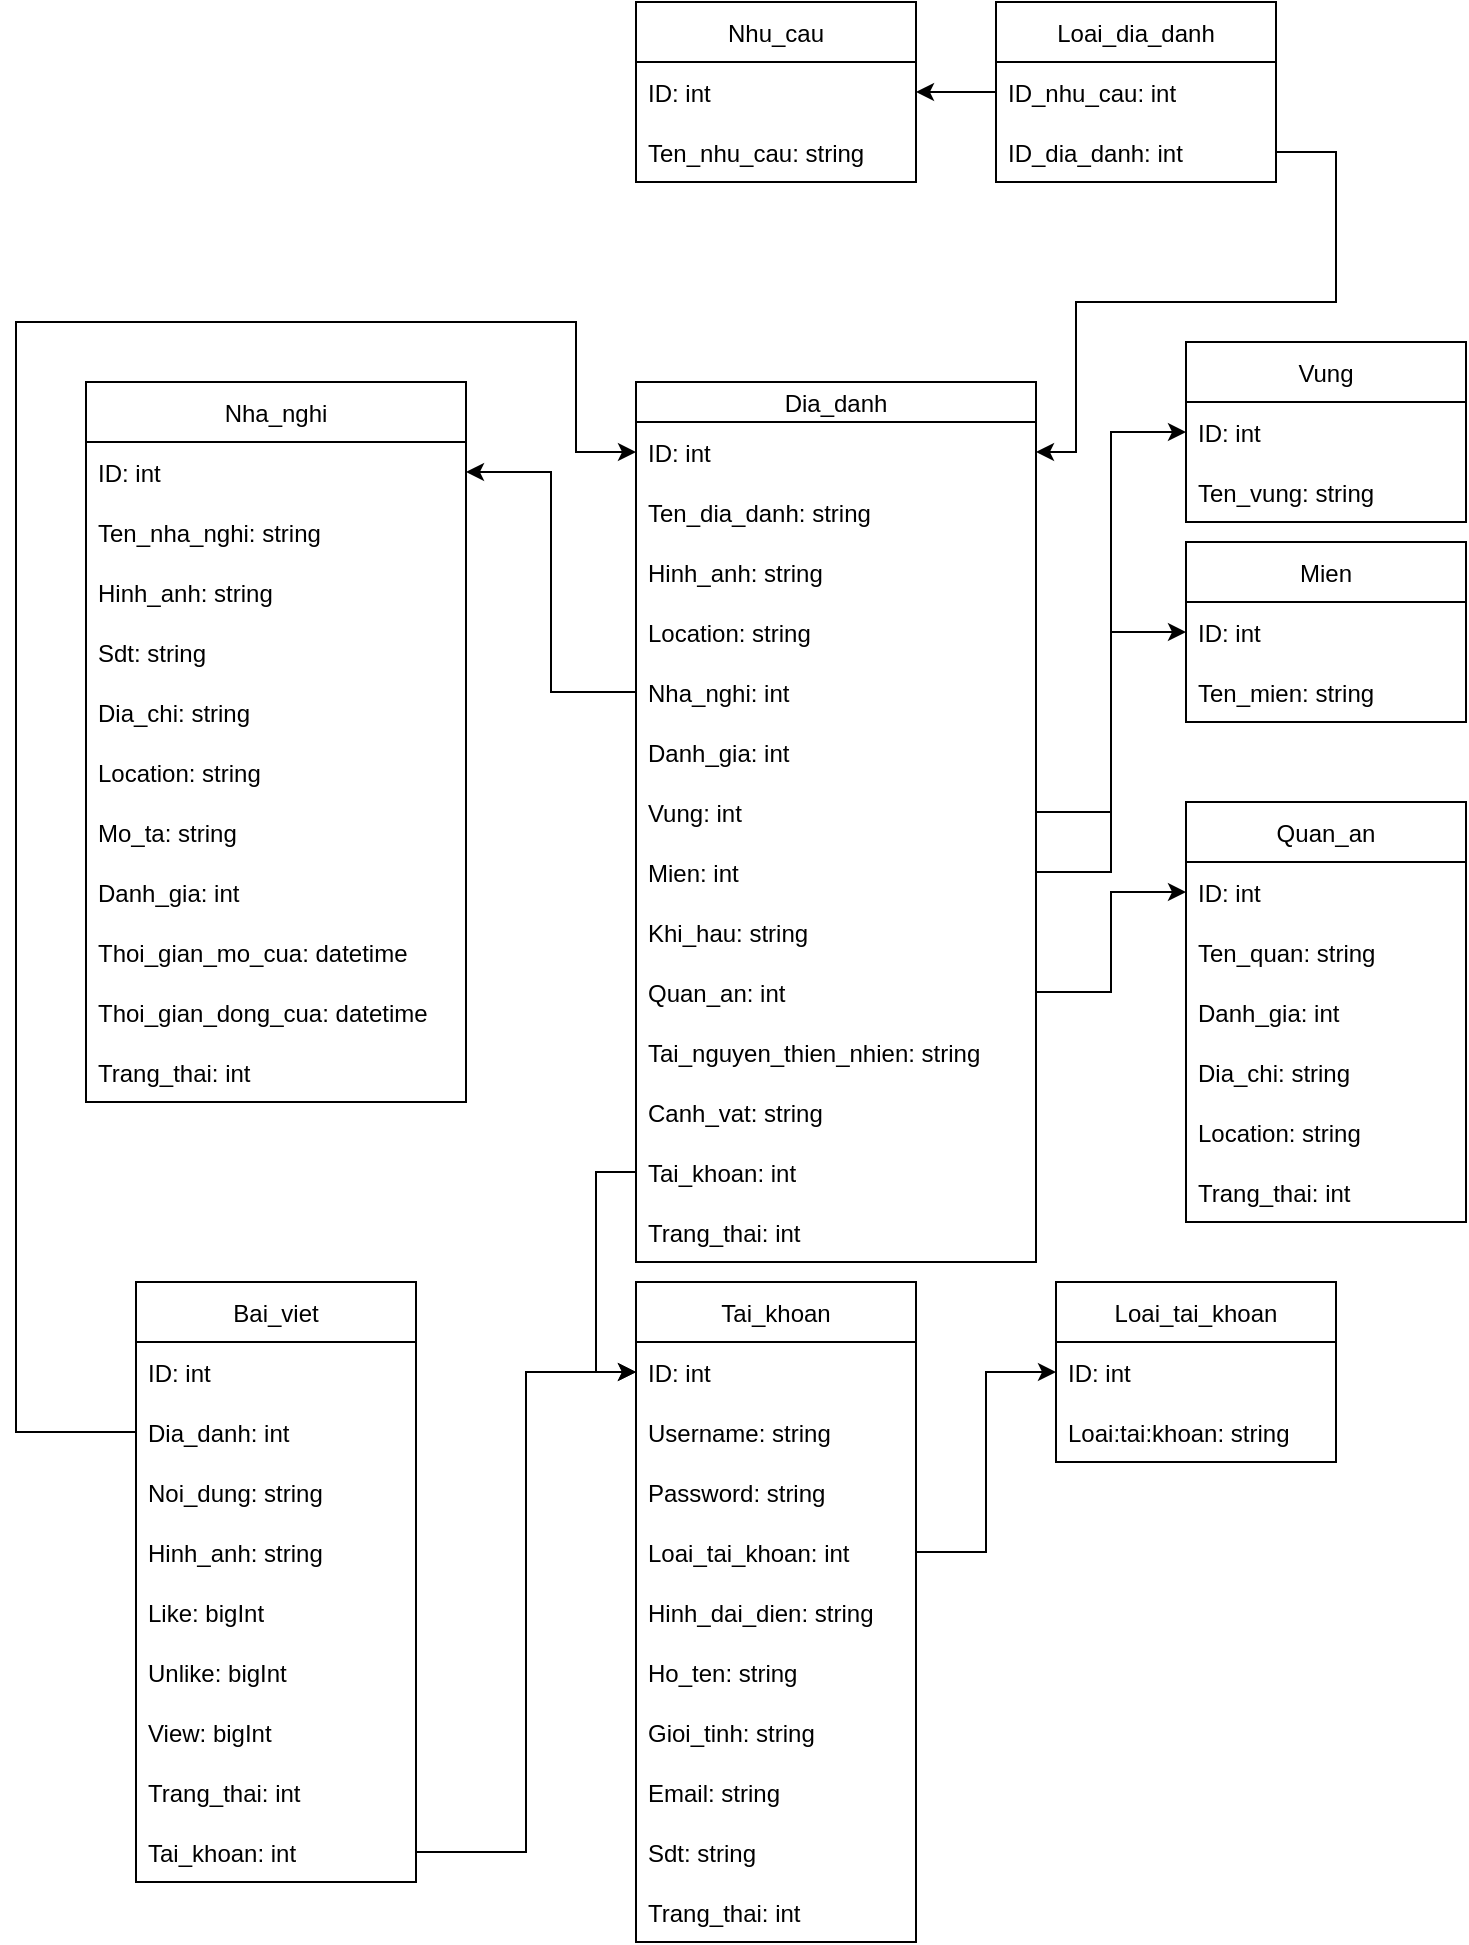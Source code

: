 <mxfile version="16.2.7" type="device"><diagram id="I6zGVlyYlzFdMApdyEOj" name="Page-1"><mxGraphModel dx="2071" dy="1772" grid="1" gridSize="10" guides="1" tooltips="1" connect="1" arrows="1" fold="1" page="1" pageScale="1" pageWidth="850" pageHeight="1100" math="0" shadow="0"><root><mxCell id="0"/><mxCell id="1" parent="0"/><mxCell id="IY63XgGoMunRw-97amBw-3" value="Dia_danh" style="swimlane;fontStyle=0;childLayout=stackLayout;horizontal=1;startSize=20;horizontalStack=0;resizeParent=1;resizeParentMax=0;resizeLast=0;collapsible=1;marginBottom=0;" parent="1" vertex="1"><mxGeometry x="150" y="100" width="200" height="440" as="geometry"/></mxCell><mxCell id="IY63XgGoMunRw-97amBw-4" value="ID: int" style="text;strokeColor=none;fillColor=none;align=left;verticalAlign=middle;spacingLeft=4;spacingRight=4;overflow=hidden;points=[[0,0.5],[1,0.5]];portConstraint=eastwest;rotatable=0;" parent="IY63XgGoMunRw-97amBw-3" vertex="1"><mxGeometry y="20" width="200" height="30" as="geometry"/></mxCell><mxCell id="IY63XgGoMunRw-97amBw-5" value="Ten_dia_danh: string" style="text;strokeColor=none;fillColor=none;align=left;verticalAlign=middle;spacingLeft=4;spacingRight=4;overflow=hidden;points=[[0,0.5],[1,0.5]];portConstraint=eastwest;rotatable=0;" parent="IY63XgGoMunRw-97amBw-3" vertex="1"><mxGeometry y="50" width="200" height="30" as="geometry"/></mxCell><mxCell id="IY63XgGoMunRw-97amBw-6" value="Hinh_anh: string" style="text;strokeColor=none;fillColor=none;align=left;verticalAlign=middle;spacingLeft=4;spacingRight=4;overflow=hidden;points=[[0,0.5],[1,0.5]];portConstraint=eastwest;rotatable=0;" parent="IY63XgGoMunRw-97amBw-3" vertex="1"><mxGeometry y="80" width="200" height="30" as="geometry"/></mxCell><mxCell id="IY63XgGoMunRw-97amBw-13" value="Location: string" style="text;strokeColor=none;fillColor=none;align=left;verticalAlign=middle;spacingLeft=4;spacingRight=4;overflow=hidden;points=[[0,0.5],[1,0.5]];portConstraint=eastwest;rotatable=0;" parent="IY63XgGoMunRw-97amBw-3" vertex="1"><mxGeometry y="110" width="200" height="30" as="geometry"/></mxCell><mxCell id="IY63XgGoMunRw-97amBw-28" value="Nha_nghi: int" style="text;strokeColor=none;fillColor=none;align=left;verticalAlign=middle;spacingLeft=4;spacingRight=4;overflow=hidden;points=[[0,0.5],[1,0.5]];portConstraint=eastwest;rotatable=0;" parent="IY63XgGoMunRw-97amBw-3" vertex="1"><mxGeometry y="140" width="200" height="30" as="geometry"/></mxCell><mxCell id="IY63XgGoMunRw-97amBw-39" value="Danh_gia: int" style="text;strokeColor=none;fillColor=none;align=left;verticalAlign=middle;spacingLeft=4;spacingRight=4;overflow=hidden;points=[[0,0.5],[1,0.5]];portConstraint=eastwest;rotatable=0;" parent="IY63XgGoMunRw-97amBw-3" vertex="1"><mxGeometry y="170" width="200" height="30" as="geometry"/></mxCell><mxCell id="yLatJV1aN4qbMcJYzn9K-1" value="Vung: int" style="text;strokeColor=none;fillColor=none;align=left;verticalAlign=middle;spacingLeft=4;spacingRight=4;overflow=hidden;points=[[0,0.5],[1,0.5]];portConstraint=eastwest;rotatable=0;" parent="IY63XgGoMunRw-97amBw-3" vertex="1"><mxGeometry y="200" width="200" height="30" as="geometry"/></mxCell><mxCell id="Os44L_c_bqGZjqE9X-yO-4" value="Mien: int" style="text;strokeColor=none;fillColor=none;align=left;verticalAlign=middle;spacingLeft=4;spacingRight=4;overflow=hidden;points=[[0,0.5],[1,0.5]];portConstraint=eastwest;rotatable=0;" parent="IY63XgGoMunRw-97amBw-3" vertex="1"><mxGeometry y="230" width="200" height="30" as="geometry"/></mxCell><mxCell id="IY63XgGoMunRw-97amBw-17" value="Khi_hau: string" style="text;strokeColor=none;fillColor=none;align=left;verticalAlign=middle;spacingLeft=4;spacingRight=4;overflow=hidden;points=[[0,0.5],[1,0.5]];portConstraint=eastwest;rotatable=0;" parent="IY63XgGoMunRw-97amBw-3" vertex="1"><mxGeometry y="260" width="200" height="30" as="geometry"/></mxCell><mxCell id="IY63XgGoMunRw-97amBw-21" value="Quan_an: int" style="text;strokeColor=none;fillColor=none;align=left;verticalAlign=middle;spacingLeft=4;spacingRight=4;overflow=hidden;points=[[0,0.5],[1,0.5]];portConstraint=eastwest;rotatable=0;" parent="IY63XgGoMunRw-97amBw-3" vertex="1"><mxGeometry y="290" width="200" height="30" as="geometry"/></mxCell><mxCell id="IY63XgGoMunRw-97amBw-18" value="Tai_nguyen_thien_nhien: string" style="text;strokeColor=none;fillColor=none;align=left;verticalAlign=middle;spacingLeft=4;spacingRight=4;overflow=hidden;points=[[0,0.5],[1,0.5]];portConstraint=eastwest;rotatable=0;" parent="IY63XgGoMunRw-97amBw-3" vertex="1"><mxGeometry y="320" width="200" height="30" as="geometry"/></mxCell><mxCell id="IY63XgGoMunRw-97amBw-20" value="Canh_vat: string" style="text;strokeColor=none;fillColor=none;align=left;verticalAlign=middle;spacingLeft=4;spacingRight=4;overflow=hidden;points=[[0,0.5],[1,0.5]];portConstraint=eastwest;rotatable=0;" parent="IY63XgGoMunRw-97amBw-3" vertex="1"><mxGeometry y="350" width="200" height="30" as="geometry"/></mxCell><mxCell id="IY63XgGoMunRw-97amBw-50" value="Tai_khoan: int" style="text;strokeColor=none;fillColor=none;align=left;verticalAlign=middle;spacingLeft=4;spacingRight=4;overflow=hidden;points=[[0,0.5],[1,0.5]];portConstraint=eastwest;rotatable=0;" parent="IY63XgGoMunRw-97amBw-3" vertex="1"><mxGeometry y="380" width="200" height="30" as="geometry"/></mxCell><mxCell id="IY63XgGoMunRw-97amBw-77" value="Trang_thai: int" style="text;strokeColor=none;fillColor=none;align=left;verticalAlign=middle;spacingLeft=4;spacingRight=4;overflow=hidden;points=[[0,0.5],[1,0.5]];portConstraint=eastwest;rotatable=0;" parent="IY63XgGoMunRw-97amBw-3" vertex="1"><mxGeometry y="410" width="200" height="30" as="geometry"/></mxCell><mxCell id="IY63XgGoMunRw-97amBw-8" value="Vung" style="swimlane;fontStyle=0;childLayout=stackLayout;horizontal=1;startSize=30;horizontalStack=0;resizeParent=1;resizeParentMax=0;resizeLast=0;collapsible=1;marginBottom=0;" parent="1" vertex="1"><mxGeometry x="425" y="80" width="140" height="90" as="geometry"/></mxCell><mxCell id="IY63XgGoMunRw-97amBw-9" value="ID: int" style="text;strokeColor=none;fillColor=none;align=left;verticalAlign=middle;spacingLeft=4;spacingRight=4;overflow=hidden;points=[[0,0.5],[1,0.5]];portConstraint=eastwest;rotatable=0;" parent="IY63XgGoMunRw-97amBw-8" vertex="1"><mxGeometry y="30" width="140" height="30" as="geometry"/></mxCell><mxCell id="IY63XgGoMunRw-97amBw-10" value="Ten_vung: string" style="text;strokeColor=none;fillColor=none;align=left;verticalAlign=middle;spacingLeft=4;spacingRight=4;overflow=hidden;points=[[0,0.5],[1,0.5]];portConstraint=eastwest;rotatable=0;" parent="IY63XgGoMunRw-97amBw-8" vertex="1"><mxGeometry y="60" width="140" height="30" as="geometry"/></mxCell><mxCell id="IY63XgGoMunRw-97amBw-22" value="Quan_an" style="swimlane;fontStyle=0;childLayout=stackLayout;horizontal=1;startSize=30;horizontalStack=0;resizeParent=1;resizeParentMax=0;resizeLast=0;collapsible=1;marginBottom=0;" parent="1" vertex="1"><mxGeometry x="425" y="310" width="140" height="210" as="geometry"/></mxCell><mxCell id="IY63XgGoMunRw-97amBw-23" value="ID: int" style="text;strokeColor=none;fillColor=none;align=left;verticalAlign=middle;spacingLeft=4;spacingRight=4;overflow=hidden;points=[[0,0.5],[1,0.5]];portConstraint=eastwest;rotatable=0;" parent="IY63XgGoMunRw-97amBw-22" vertex="1"><mxGeometry y="30" width="140" height="30" as="geometry"/></mxCell><mxCell id="IY63XgGoMunRw-97amBw-24" value="Ten_quan: string" style="text;strokeColor=none;fillColor=none;align=left;verticalAlign=middle;spacingLeft=4;spacingRight=4;overflow=hidden;points=[[0,0.5],[1,0.5]];portConstraint=eastwest;rotatable=0;" parent="IY63XgGoMunRw-97amBw-22" vertex="1"><mxGeometry y="60" width="140" height="30" as="geometry"/></mxCell><mxCell id="IY63XgGoMunRw-97amBw-83" value="Danh_gia: int" style="text;strokeColor=none;fillColor=none;align=left;verticalAlign=middle;spacingLeft=4;spacingRight=4;overflow=hidden;points=[[0,0.5],[1,0.5]];portConstraint=eastwest;rotatable=0;" parent="IY63XgGoMunRw-97amBw-22" vertex="1"><mxGeometry y="90" width="140" height="30" as="geometry"/></mxCell><mxCell id="IY63XgGoMunRw-97amBw-25" value="Dia_chi: string" style="text;strokeColor=none;fillColor=none;align=left;verticalAlign=middle;spacingLeft=4;spacingRight=4;overflow=hidden;points=[[0,0.5],[1,0.5]];portConstraint=eastwest;rotatable=0;" parent="IY63XgGoMunRw-97amBw-22" vertex="1"><mxGeometry y="120" width="140" height="30" as="geometry"/></mxCell><mxCell id="IY63XgGoMunRw-97amBw-27" value="Location: string" style="text;strokeColor=none;fillColor=none;align=left;verticalAlign=middle;spacingLeft=4;spacingRight=4;overflow=hidden;points=[[0,0.5],[1,0.5]];portConstraint=eastwest;rotatable=0;" parent="IY63XgGoMunRw-97amBw-22" vertex="1"><mxGeometry y="150" width="140" height="30" as="geometry"/></mxCell><mxCell id="IY63XgGoMunRw-97amBw-79" value="Trang_thai: int" style="text;strokeColor=none;fillColor=none;align=left;verticalAlign=middle;spacingLeft=4;spacingRight=4;overflow=hidden;points=[[0,0.5],[1,0.5]];portConstraint=eastwest;rotatable=0;" parent="IY63XgGoMunRw-97amBw-22" vertex="1"><mxGeometry y="180" width="140" height="30" as="geometry"/></mxCell><mxCell id="IY63XgGoMunRw-97amBw-26" style="edgeStyle=orthogonalEdgeStyle;rounded=0;orthogonalLoop=1;jettySize=auto;html=1;" parent="1" source="IY63XgGoMunRw-97amBw-21" target="IY63XgGoMunRw-97amBw-23" edge="1"><mxGeometry relative="1" as="geometry"/></mxCell><mxCell id="IY63XgGoMunRw-97amBw-29" value="Nha_nghi" style="swimlane;fontStyle=0;childLayout=stackLayout;horizontal=1;startSize=30;horizontalStack=0;resizeParent=1;resizeParentMax=0;resizeLast=0;collapsible=1;marginBottom=0;" parent="1" vertex="1"><mxGeometry x="-125" y="100" width="190" height="360" as="geometry"/></mxCell><mxCell id="IY63XgGoMunRw-97amBw-30" value="ID: int" style="text;strokeColor=none;fillColor=none;align=left;verticalAlign=middle;spacingLeft=4;spacingRight=4;overflow=hidden;points=[[0,0.5],[1,0.5]];portConstraint=eastwest;rotatable=0;" parent="IY63XgGoMunRw-97amBw-29" vertex="1"><mxGeometry y="30" width="190" height="30" as="geometry"/></mxCell><mxCell id="IY63XgGoMunRw-97amBw-31" value="Ten_nha_nghi: string" style="text;strokeColor=none;fillColor=none;align=left;verticalAlign=middle;spacingLeft=4;spacingRight=4;overflow=hidden;points=[[0,0.5],[1,0.5]];portConstraint=eastwest;rotatable=0;" parent="IY63XgGoMunRw-97amBw-29" vertex="1"><mxGeometry y="60" width="190" height="30" as="geometry"/></mxCell><mxCell id="IY63XgGoMunRw-97amBw-32" value="Hinh_anh: string" style="text;strokeColor=none;fillColor=none;align=left;verticalAlign=middle;spacingLeft=4;spacingRight=4;overflow=hidden;points=[[0,0.5],[1,0.5]];portConstraint=eastwest;rotatable=0;" parent="IY63XgGoMunRw-97amBw-29" vertex="1"><mxGeometry y="90" width="190" height="30" as="geometry"/></mxCell><mxCell id="IY63XgGoMunRw-97amBw-33" value="Sdt: string" style="text;strokeColor=none;fillColor=none;align=left;verticalAlign=middle;spacingLeft=4;spacingRight=4;overflow=hidden;points=[[0,0.5],[1,0.5]];portConstraint=eastwest;rotatable=0;" parent="IY63XgGoMunRw-97amBw-29" vertex="1"><mxGeometry y="120" width="190" height="30" as="geometry"/></mxCell><mxCell id="IY63XgGoMunRw-97amBw-34" value="Dia_chi: string" style="text;strokeColor=none;fillColor=none;align=left;verticalAlign=middle;spacingLeft=4;spacingRight=4;overflow=hidden;points=[[0,0.5],[1,0.5]];portConstraint=eastwest;rotatable=0;" parent="IY63XgGoMunRw-97amBw-29" vertex="1"><mxGeometry y="150" width="190" height="30" as="geometry"/></mxCell><mxCell id="IY63XgGoMunRw-97amBw-35" value="Location: string" style="text;strokeColor=none;fillColor=none;align=left;verticalAlign=middle;spacingLeft=4;spacingRight=4;overflow=hidden;points=[[0,0.5],[1,0.5]];portConstraint=eastwest;rotatable=0;" parent="IY63XgGoMunRw-97amBw-29" vertex="1"><mxGeometry y="180" width="190" height="30" as="geometry"/></mxCell><mxCell id="IY63XgGoMunRw-97amBw-36" value="Mo_ta: string" style="text;strokeColor=none;fillColor=none;align=left;verticalAlign=middle;spacingLeft=4;spacingRight=4;overflow=hidden;points=[[0,0.5],[1,0.5]];portConstraint=eastwest;rotatable=0;" parent="IY63XgGoMunRw-97amBw-29" vertex="1"><mxGeometry y="210" width="190" height="30" as="geometry"/></mxCell><mxCell id="IY63XgGoMunRw-97amBw-37" value="Danh_gia: int" style="text;strokeColor=none;fillColor=none;align=left;verticalAlign=middle;spacingLeft=4;spacingRight=4;overflow=hidden;points=[[0,0.5],[1,0.5]];portConstraint=eastwest;rotatable=0;" parent="IY63XgGoMunRw-97amBw-29" vertex="1"><mxGeometry y="240" width="190" height="30" as="geometry"/></mxCell><mxCell id="IY63XgGoMunRw-97amBw-71" value="Thoi_gian_mo_cua: datetime" style="text;strokeColor=none;fillColor=none;align=left;verticalAlign=middle;spacingLeft=4;spacingRight=4;overflow=hidden;points=[[0,0.5],[1,0.5]];portConstraint=eastwest;rotatable=0;" parent="IY63XgGoMunRw-97amBw-29" vertex="1"><mxGeometry y="270" width="190" height="30" as="geometry"/></mxCell><mxCell id="IY63XgGoMunRw-97amBw-72" value="Thoi_gian_dong_cua: datetime" style="text;strokeColor=none;fillColor=none;align=left;verticalAlign=middle;spacingLeft=4;spacingRight=4;overflow=hidden;points=[[0,0.5],[1,0.5]];portConstraint=eastwest;rotatable=0;" parent="IY63XgGoMunRw-97amBw-29" vertex="1"><mxGeometry y="300" width="190" height="30" as="geometry"/></mxCell><mxCell id="IY63XgGoMunRw-97amBw-80" value="Trang_thai: int" style="text;strokeColor=none;fillColor=none;align=left;verticalAlign=middle;spacingLeft=4;spacingRight=4;overflow=hidden;points=[[0,0.5],[1,0.5]];portConstraint=eastwest;rotatable=0;" parent="IY63XgGoMunRw-97amBw-29" vertex="1"><mxGeometry y="330" width="190" height="30" as="geometry"/></mxCell><mxCell id="IY63XgGoMunRw-97amBw-38" style="edgeStyle=orthogonalEdgeStyle;rounded=0;orthogonalLoop=1;jettySize=auto;html=1;" parent="1" source="IY63XgGoMunRw-97amBw-28" target="IY63XgGoMunRw-97amBw-30" edge="1"><mxGeometry relative="1" as="geometry"/></mxCell><mxCell id="IY63XgGoMunRw-97amBw-40" value="Tai_khoan" style="swimlane;fontStyle=0;childLayout=stackLayout;horizontal=1;startSize=30;horizontalStack=0;resizeParent=1;resizeParentMax=0;resizeLast=0;collapsible=1;marginBottom=0;" parent="1" vertex="1"><mxGeometry x="150" y="550" width="140" height="330" as="geometry"/></mxCell><mxCell id="IY63XgGoMunRw-97amBw-41" value="ID: int" style="text;strokeColor=none;fillColor=none;align=left;verticalAlign=middle;spacingLeft=4;spacingRight=4;overflow=hidden;points=[[0,0.5],[1,0.5]];portConstraint=eastwest;rotatable=0;" parent="IY63XgGoMunRw-97amBw-40" vertex="1"><mxGeometry y="30" width="140" height="30" as="geometry"/></mxCell><mxCell id="IY63XgGoMunRw-97amBw-42" value="Username: string" style="text;strokeColor=none;fillColor=none;align=left;verticalAlign=middle;spacingLeft=4;spacingRight=4;overflow=hidden;points=[[0,0.5],[1,0.5]];portConstraint=eastwest;rotatable=0;" parent="IY63XgGoMunRw-97amBw-40" vertex="1"><mxGeometry y="60" width="140" height="30" as="geometry"/></mxCell><mxCell id="IY63XgGoMunRw-97amBw-43" value="Password: string" style="text;strokeColor=none;fillColor=none;align=left;verticalAlign=middle;spacingLeft=4;spacingRight=4;overflow=hidden;points=[[0,0.5],[1,0.5]];portConstraint=eastwest;rotatable=0;" parent="IY63XgGoMunRw-97amBw-40" vertex="1"><mxGeometry y="90" width="140" height="30" as="geometry"/></mxCell><mxCell id="IY63XgGoMunRw-97amBw-44" value="Loai_tai_khoan: int" style="text;strokeColor=none;fillColor=none;align=left;verticalAlign=middle;spacingLeft=4;spacingRight=4;overflow=hidden;points=[[0,0.5],[1,0.5]];portConstraint=eastwest;rotatable=0;" parent="IY63XgGoMunRw-97amBw-40" vertex="1"><mxGeometry y="120" width="140" height="30" as="geometry"/></mxCell><mxCell id="IY63XgGoMunRw-97amBw-54" value="Hinh_dai_dien: string" style="text;strokeColor=none;fillColor=none;align=left;verticalAlign=middle;spacingLeft=4;spacingRight=4;overflow=hidden;points=[[0,0.5],[1,0.5]];portConstraint=eastwest;rotatable=0;" parent="IY63XgGoMunRw-97amBw-40" vertex="1"><mxGeometry y="150" width="140" height="30" as="geometry"/></mxCell><mxCell id="IY63XgGoMunRw-97amBw-55" value="Ho_ten: string" style="text;strokeColor=none;fillColor=none;align=left;verticalAlign=middle;spacingLeft=4;spacingRight=4;overflow=hidden;points=[[0,0.5],[1,0.5]];portConstraint=eastwest;rotatable=0;" parent="IY63XgGoMunRw-97amBw-40" vertex="1"><mxGeometry y="180" width="140" height="30" as="geometry"/></mxCell><mxCell id="IY63XgGoMunRw-97amBw-56" value="Gioi_tinh: string" style="text;strokeColor=none;fillColor=none;align=left;verticalAlign=middle;spacingLeft=4;spacingRight=4;overflow=hidden;points=[[0,0.5],[1,0.5]];portConstraint=eastwest;rotatable=0;" parent="IY63XgGoMunRw-97amBw-40" vertex="1"><mxGeometry y="210" width="140" height="30" as="geometry"/></mxCell><mxCell id="IY63XgGoMunRw-97amBw-57" value="Email: string" style="text;strokeColor=none;fillColor=none;align=left;verticalAlign=middle;spacingLeft=4;spacingRight=4;overflow=hidden;points=[[0,0.5],[1,0.5]];portConstraint=eastwest;rotatable=0;" parent="IY63XgGoMunRw-97amBw-40" vertex="1"><mxGeometry y="240" width="140" height="30" as="geometry"/></mxCell><mxCell id="IY63XgGoMunRw-97amBw-58" value="Sdt: string" style="text;strokeColor=none;fillColor=none;align=left;verticalAlign=middle;spacingLeft=4;spacingRight=4;overflow=hidden;points=[[0,0.5],[1,0.5]];portConstraint=eastwest;rotatable=0;" parent="IY63XgGoMunRw-97amBw-40" vertex="1"><mxGeometry y="270" width="140" height="30" as="geometry"/></mxCell><mxCell id="IY63XgGoMunRw-97amBw-82" value="Trang_thai: int" style="text;strokeColor=none;fillColor=none;align=left;verticalAlign=middle;spacingLeft=4;spacingRight=4;overflow=hidden;points=[[0,0.5],[1,0.5]];portConstraint=eastwest;rotatable=0;" parent="IY63XgGoMunRw-97amBw-40" vertex="1"><mxGeometry y="300" width="140" height="30" as="geometry"/></mxCell><mxCell id="IY63XgGoMunRw-97amBw-45" value="Loai_tai_khoan" style="swimlane;fontStyle=0;childLayout=stackLayout;horizontal=1;startSize=30;horizontalStack=0;resizeParent=1;resizeParentMax=0;resizeLast=0;collapsible=1;marginBottom=0;" parent="1" vertex="1"><mxGeometry x="360" y="550" width="140" height="90" as="geometry"/></mxCell><mxCell id="IY63XgGoMunRw-97amBw-46" value="ID: int" style="text;strokeColor=none;fillColor=none;align=left;verticalAlign=middle;spacingLeft=4;spacingRight=4;overflow=hidden;points=[[0,0.5],[1,0.5]];portConstraint=eastwest;rotatable=0;" parent="IY63XgGoMunRw-97amBw-45" vertex="1"><mxGeometry y="30" width="140" height="30" as="geometry"/></mxCell><mxCell id="IY63XgGoMunRw-97amBw-47" value="Loai:tai:khoan: string" style="text;strokeColor=none;fillColor=none;align=left;verticalAlign=middle;spacingLeft=4;spacingRight=4;overflow=hidden;points=[[0,0.5],[1,0.5]];portConstraint=eastwest;rotatable=0;" parent="IY63XgGoMunRw-97amBw-45" vertex="1"><mxGeometry y="60" width="140" height="30" as="geometry"/></mxCell><mxCell id="IY63XgGoMunRw-97amBw-49" style="edgeStyle=orthogonalEdgeStyle;rounded=0;orthogonalLoop=1;jettySize=auto;html=1;" parent="1" source="IY63XgGoMunRw-97amBw-44" target="IY63XgGoMunRw-97amBw-46" edge="1"><mxGeometry relative="1" as="geometry"/></mxCell><mxCell id="IY63XgGoMunRw-97amBw-53" style="edgeStyle=orthogonalEdgeStyle;rounded=0;orthogonalLoop=1;jettySize=auto;html=1;entryX=0;entryY=0.5;entryDx=0;entryDy=0;" parent="1" source="IY63XgGoMunRw-97amBw-50" target="IY63XgGoMunRw-97amBw-41" edge="1"><mxGeometry relative="1" as="geometry"/></mxCell><mxCell id="IY63XgGoMunRw-97amBw-61" value="Bai_viet" style="swimlane;fontStyle=0;childLayout=stackLayout;horizontal=1;startSize=30;horizontalStack=0;resizeParent=1;resizeParentMax=0;resizeLast=0;collapsible=1;marginBottom=0;" parent="1" vertex="1"><mxGeometry x="-100" y="550" width="140" height="300" as="geometry"/></mxCell><mxCell id="IY63XgGoMunRw-97amBw-62" value="ID: int" style="text;strokeColor=none;fillColor=none;align=left;verticalAlign=middle;spacingLeft=4;spacingRight=4;overflow=hidden;points=[[0,0.5],[1,0.5]];portConstraint=eastwest;rotatable=0;" parent="IY63XgGoMunRw-97amBw-61" vertex="1"><mxGeometry y="30" width="140" height="30" as="geometry"/></mxCell><mxCell id="IY63XgGoMunRw-97amBw-63" value="Dia_danh: int" style="text;strokeColor=none;fillColor=none;align=left;verticalAlign=middle;spacingLeft=4;spacingRight=4;overflow=hidden;points=[[0,0.5],[1,0.5]];portConstraint=eastwest;rotatable=0;" parent="IY63XgGoMunRw-97amBw-61" vertex="1"><mxGeometry y="60" width="140" height="30" as="geometry"/></mxCell><mxCell id="IY63XgGoMunRw-97amBw-64" value="Noi_dung: string" style="text;strokeColor=none;fillColor=none;align=left;verticalAlign=middle;spacingLeft=4;spacingRight=4;overflow=hidden;points=[[0,0.5],[1,0.5]];portConstraint=eastwest;rotatable=0;" parent="IY63XgGoMunRw-97amBw-61" vertex="1"><mxGeometry y="90" width="140" height="30" as="geometry"/></mxCell><mxCell id="IY63XgGoMunRw-97amBw-67" value="Hinh_anh: string" style="text;strokeColor=none;fillColor=none;align=left;verticalAlign=middle;spacingLeft=4;spacingRight=4;overflow=hidden;points=[[0,0.5],[1,0.5]];portConstraint=eastwest;rotatable=0;" parent="IY63XgGoMunRw-97amBw-61" vertex="1"><mxGeometry y="120" width="140" height="30" as="geometry"/></mxCell><mxCell id="IY63XgGoMunRw-97amBw-68" value="Like: bigInt" style="text;strokeColor=none;fillColor=none;align=left;verticalAlign=middle;spacingLeft=4;spacingRight=4;overflow=hidden;points=[[0,0.5],[1,0.5]];portConstraint=eastwest;rotatable=0;" parent="IY63XgGoMunRw-97amBw-61" vertex="1"><mxGeometry y="150" width="140" height="30" as="geometry"/></mxCell><mxCell id="IY63XgGoMunRw-97amBw-70" value="Unlike: bigInt" style="text;strokeColor=none;fillColor=none;align=left;verticalAlign=middle;spacingLeft=4;spacingRight=4;overflow=hidden;points=[[0,0.5],[1,0.5]];portConstraint=eastwest;rotatable=0;" parent="IY63XgGoMunRw-97amBw-61" vertex="1"><mxGeometry y="180" width="140" height="30" as="geometry"/></mxCell><mxCell id="IY63XgGoMunRw-97amBw-69" value="View: bigInt" style="text;strokeColor=none;fillColor=none;align=left;verticalAlign=middle;spacingLeft=4;spacingRight=4;overflow=hidden;points=[[0,0.5],[1,0.5]];portConstraint=eastwest;rotatable=0;" parent="IY63XgGoMunRw-97amBw-61" vertex="1"><mxGeometry y="210" width="140" height="30" as="geometry"/></mxCell><mxCell id="IY63XgGoMunRw-97amBw-81" value="Trang_thai: int" style="text;strokeColor=none;fillColor=none;align=left;verticalAlign=middle;spacingLeft=4;spacingRight=4;overflow=hidden;points=[[0,0.5],[1,0.5]];portConstraint=eastwest;rotatable=0;" parent="IY63XgGoMunRw-97amBw-61" vertex="1"><mxGeometry y="240" width="140" height="30" as="geometry"/></mxCell><mxCell id="IY63XgGoMunRw-97amBw-60" value="Tai_khoan: int" style="text;strokeColor=none;fillColor=none;align=left;verticalAlign=middle;spacingLeft=4;spacingRight=4;overflow=hidden;points=[[0,0.5],[1,0.5]];portConstraint=eastwest;rotatable=0;" parent="IY63XgGoMunRw-97amBw-61" vertex="1"><mxGeometry y="270" width="140" height="30" as="geometry"/></mxCell><mxCell id="IY63XgGoMunRw-97amBw-66" style="edgeStyle=orthogonalEdgeStyle;rounded=0;orthogonalLoop=1;jettySize=auto;html=1;" parent="1" source="IY63XgGoMunRw-97amBw-63" target="IY63XgGoMunRw-97amBw-4" edge="1"><mxGeometry relative="1" as="geometry"><Array as="points"><mxPoint x="-160" y="625"/><mxPoint x="-160" y="70"/><mxPoint x="120" y="70"/><mxPoint x="120" y="135"/></Array></mxGeometry></mxCell><mxCell id="HMZQSs64_6603TuLmqkS-1" style="edgeStyle=orthogonalEdgeStyle;rounded=0;orthogonalLoop=1;jettySize=auto;html=1;entryX=0;entryY=0.5;entryDx=0;entryDy=0;" parent="1" source="IY63XgGoMunRw-97amBw-60" target="IY63XgGoMunRw-97amBw-41" edge="1"><mxGeometry relative="1" as="geometry"/></mxCell><mxCell id="yLatJV1aN4qbMcJYzn9K-2" style="edgeStyle=orthogonalEdgeStyle;rounded=0;orthogonalLoop=1;jettySize=auto;html=1;" parent="1" source="yLatJV1aN4qbMcJYzn9K-1" target="IY63XgGoMunRw-97amBw-9" edge="1"><mxGeometry relative="1" as="geometry"><mxPoint x="380" y="145" as="targetPoint"/></mxGeometry></mxCell><mxCell id="Os44L_c_bqGZjqE9X-yO-1" value="Mien" style="swimlane;fontStyle=0;childLayout=stackLayout;horizontal=1;startSize=30;horizontalStack=0;resizeParent=1;resizeParentMax=0;resizeLast=0;collapsible=1;marginBottom=0;" parent="1" vertex="1"><mxGeometry x="425" y="180" width="140" height="90" as="geometry"/></mxCell><mxCell id="Os44L_c_bqGZjqE9X-yO-2" value="ID: int" style="text;strokeColor=none;fillColor=none;align=left;verticalAlign=middle;spacingLeft=4;spacingRight=4;overflow=hidden;points=[[0,0.5],[1,0.5]];portConstraint=eastwest;rotatable=0;" parent="Os44L_c_bqGZjqE9X-yO-1" vertex="1"><mxGeometry y="30" width="140" height="30" as="geometry"/></mxCell><mxCell id="Os44L_c_bqGZjqE9X-yO-3" value="Ten_mien: string" style="text;strokeColor=none;fillColor=none;align=left;verticalAlign=middle;spacingLeft=4;spacingRight=4;overflow=hidden;points=[[0,0.5],[1,0.5]];portConstraint=eastwest;rotatable=0;" parent="Os44L_c_bqGZjqE9X-yO-1" vertex="1"><mxGeometry y="60" width="140" height="30" as="geometry"/></mxCell><mxCell id="Os44L_c_bqGZjqE9X-yO-5" style="edgeStyle=orthogonalEdgeStyle;rounded=0;orthogonalLoop=1;jettySize=auto;html=1;" parent="1" source="Os44L_c_bqGZjqE9X-yO-4" target="Os44L_c_bqGZjqE9X-yO-2" edge="1"><mxGeometry relative="1" as="geometry"/></mxCell><mxCell id="Os44L_c_bqGZjqE9X-yO-6" value="Nhu_cau" style="swimlane;fontStyle=0;childLayout=stackLayout;horizontal=1;startSize=30;horizontalStack=0;resizeParent=1;resizeParentMax=0;resizeLast=0;collapsible=1;marginBottom=0;" parent="1" vertex="1"><mxGeometry x="150" y="-90" width="140" height="90" as="geometry"/></mxCell><mxCell id="Os44L_c_bqGZjqE9X-yO-7" value="ID: int" style="text;strokeColor=none;fillColor=none;align=left;verticalAlign=middle;spacingLeft=4;spacingRight=4;overflow=hidden;points=[[0,0.5],[1,0.5]];portConstraint=eastwest;rotatable=0;" parent="Os44L_c_bqGZjqE9X-yO-6" vertex="1"><mxGeometry y="30" width="140" height="30" as="geometry"/></mxCell><mxCell id="Os44L_c_bqGZjqE9X-yO-8" value="Ten_nhu_cau: string" style="text;strokeColor=none;fillColor=none;align=left;verticalAlign=middle;spacingLeft=4;spacingRight=4;overflow=hidden;points=[[0,0.5],[1,0.5]];portConstraint=eastwest;rotatable=0;" parent="Os44L_c_bqGZjqE9X-yO-6" vertex="1"><mxGeometry y="60" width="140" height="30" as="geometry"/></mxCell><mxCell id="Os44L_c_bqGZjqE9X-yO-11" value="Loai_dia_danh" style="swimlane;fontStyle=0;childLayout=stackLayout;horizontal=1;startSize=30;horizontalStack=0;resizeParent=1;resizeParentMax=0;resizeLast=0;collapsible=1;marginBottom=0;" parent="1" vertex="1"><mxGeometry x="330" y="-90" width="140" height="90" as="geometry"/></mxCell><mxCell id="Os44L_c_bqGZjqE9X-yO-13" value="ID_nhu_cau: int" style="text;strokeColor=none;fillColor=none;align=left;verticalAlign=middle;spacingLeft=4;spacingRight=4;overflow=hidden;points=[[0,0.5],[1,0.5]];portConstraint=eastwest;rotatable=0;" parent="Os44L_c_bqGZjqE9X-yO-11" vertex="1"><mxGeometry y="30" width="140" height="30" as="geometry"/></mxCell><mxCell id="Os44L_c_bqGZjqE9X-yO-12" value="ID_dia_danh: int" style="text;strokeColor=none;fillColor=none;align=left;verticalAlign=middle;spacingLeft=4;spacingRight=4;overflow=hidden;points=[[0,0.5],[1,0.5]];portConstraint=eastwest;rotatable=0;" parent="Os44L_c_bqGZjqE9X-yO-11" vertex="1"><mxGeometry y="60" width="140" height="30" as="geometry"/></mxCell><mxCell id="Os44L_c_bqGZjqE9X-yO-14" style="edgeStyle=orthogonalEdgeStyle;rounded=0;orthogonalLoop=1;jettySize=auto;html=1;" parent="1" source="Os44L_c_bqGZjqE9X-yO-13" target="Os44L_c_bqGZjqE9X-yO-7" edge="1"><mxGeometry relative="1" as="geometry"/></mxCell><mxCell id="Os44L_c_bqGZjqE9X-yO-17" style="edgeStyle=orthogonalEdgeStyle;rounded=0;orthogonalLoop=1;jettySize=auto;html=1;" parent="1" source="Os44L_c_bqGZjqE9X-yO-12" target="IY63XgGoMunRw-97amBw-4" edge="1"><mxGeometry relative="1" as="geometry"><Array as="points"><mxPoint x="500" y="-15"/><mxPoint x="500" y="60"/><mxPoint x="370" y="60"/><mxPoint x="370" y="135"/></Array></mxGeometry></mxCell></root></mxGraphModel></diagram></mxfile>